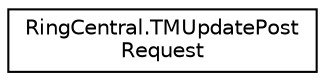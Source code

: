 digraph "Graphical Class Hierarchy"
{
 // LATEX_PDF_SIZE
  edge [fontname="Helvetica",fontsize="10",labelfontname="Helvetica",labelfontsize="10"];
  node [fontname="Helvetica",fontsize="10",shape=record];
  rankdir="LR";
  Node0 [label="RingCentral.TMUpdatePost\lRequest",height=0.2,width=0.4,color="black", fillcolor="white", style="filled",URL="$classRingCentral_1_1TMUpdatePostRequest.html",tooltip=" "];
}
